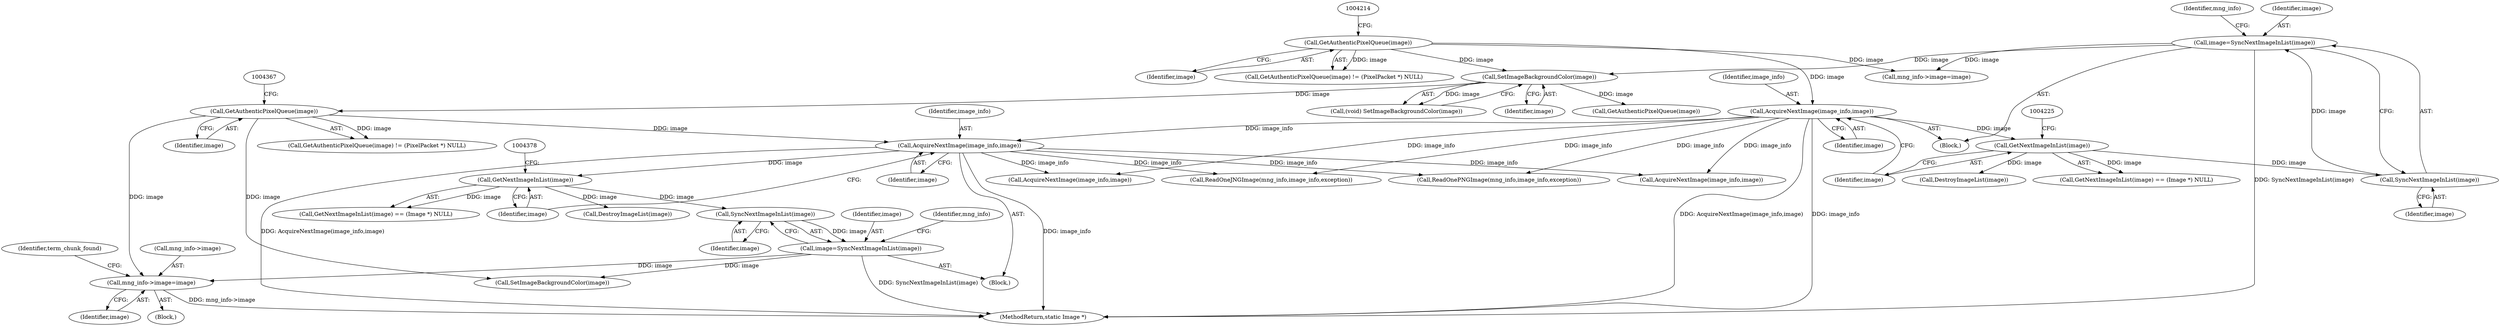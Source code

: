 digraph "0_ImageMagick_22e0310345499ffe906c604428f2a3a668942b05@pointer" {
"1004387" [label="(Call,mng_info->image=image)"];
"1004364" [label="(Call,GetAuthenticPixelQueue(image))"];
"1004319" [label="(Call,SetImageBackgroundColor(image))"];
"1004211" [label="(Call,GetAuthenticPixelQueue(image))"];
"1004230" [label="(Call,image=SyncNextImageInList(image))"];
"1004232" [label="(Call,SyncNextImageInList(image))"];
"1004222" [label="(Call,GetNextImageInList(image))"];
"1004217" [label="(Call,AcquireNextImage(image_info,image))"];
"1004383" [label="(Call,image=SyncNextImageInList(image))"];
"1004385" [label="(Call,SyncNextImageInList(image))"];
"1004375" [label="(Call,GetNextImageInList(image))"];
"1004370" [label="(Call,AcquireNextImage(image_info,image))"];
"1004232" [label="(Call,SyncNextImageInList(image))"];
"1004222" [label="(Call,GetNextImageInList(image))"];
"1004384" [label="(Identifier,image)"];
"1004369" [label="(Block,)"];
"1004365" [label="(Identifier,image)"];
"1004319" [label="(Call,SetImageBackgroundColor(image))"];
"1004218" [label="(Identifier,image_info)"];
"1004724" [label="(Call,ReadOneJNGImage(mng_info,image_info,exception))"];
"1004372" [label="(Identifier,image)"];
"1004387" [label="(Call,mng_info->image=image)"];
"1004370" [label="(Call,AcquireNextImage(image_info,image))"];
"1004383" [label="(Call,image=SyncNextImageInList(image))"];
"1004477" [label="(Call,SetImageBackgroundColor(image))"];
"1007383" [label="(MethodReturn,static Image *)"];
"1004219" [label="(Identifier,image)"];
"1004212" [label="(Identifier,image)"];
"1004389" [label="(Identifier,mng_info)"];
"1004386" [label="(Identifier,image)"];
"1004376" [label="(Identifier,image)"];
"1004221" [label="(Call,GetNextImageInList(image) == (Image *) NULL)"];
"1004391" [label="(Identifier,image)"];
"1004375" [label="(Call,GetNextImageInList(image))"];
"1004528" [label="(Call,AcquireNextImage(image_info,image))"];
"1004381" [label="(Call,DestroyImageList(image))"];
"1004361" [label="(Block,)"];
"1004231" [label="(Identifier,image)"];
"1004388" [label="(Call,mng_info->image)"];
"1004317" [label="(Call,(void) SetImageBackgroundColor(image))"];
"1004223" [label="(Identifier,image)"];
"1004393" [label="(Identifier,term_chunk_found)"];
"1004216" [label="(Block,)"];
"1006734" [label="(Call,AcquireNextImage(image_info,image))"];
"1004717" [label="(Call,ReadOnePNGImage(mng_info,image_info,exception))"];
"1004236" [label="(Identifier,mng_info)"];
"1004217" [label="(Call,AcquireNextImage(image_info,image))"];
"1004320" [label="(Identifier,image)"];
"1004364" [label="(Call,GetAuthenticPixelQueue(image))"];
"1004233" [label="(Identifier,image)"];
"1004522" [label="(Call,GetAuthenticPixelQueue(image))"];
"1004371" [label="(Identifier,image_info)"];
"1004210" [label="(Call,GetAuthenticPixelQueue(image) != (PixelPacket *) NULL)"];
"1004374" [label="(Call,GetNextImageInList(image) == (Image *) NULL)"];
"1004228" [label="(Call,DestroyImageList(image))"];
"1004234" [label="(Call,mng_info->image=image)"];
"1004230" [label="(Call,image=SyncNextImageInList(image))"];
"1004385" [label="(Call,SyncNextImageInList(image))"];
"1004211" [label="(Call,GetAuthenticPixelQueue(image))"];
"1004363" [label="(Call,GetAuthenticPixelQueue(image) != (PixelPacket *) NULL)"];
"1004387" -> "1004361"  [label="AST: "];
"1004387" -> "1004391"  [label="CFG: "];
"1004388" -> "1004387"  [label="AST: "];
"1004391" -> "1004387"  [label="AST: "];
"1004393" -> "1004387"  [label="CFG: "];
"1004387" -> "1007383"  [label="DDG: mng_info->image"];
"1004364" -> "1004387"  [label="DDG: image"];
"1004383" -> "1004387"  [label="DDG: image"];
"1004364" -> "1004363"  [label="AST: "];
"1004364" -> "1004365"  [label="CFG: "];
"1004365" -> "1004364"  [label="AST: "];
"1004367" -> "1004364"  [label="CFG: "];
"1004364" -> "1004363"  [label="DDG: image"];
"1004319" -> "1004364"  [label="DDG: image"];
"1004364" -> "1004370"  [label="DDG: image"];
"1004364" -> "1004477"  [label="DDG: image"];
"1004319" -> "1004317"  [label="AST: "];
"1004319" -> "1004320"  [label="CFG: "];
"1004320" -> "1004319"  [label="AST: "];
"1004317" -> "1004319"  [label="CFG: "];
"1004319" -> "1004317"  [label="DDG: image"];
"1004211" -> "1004319"  [label="DDG: image"];
"1004230" -> "1004319"  [label="DDG: image"];
"1004319" -> "1004522"  [label="DDG: image"];
"1004211" -> "1004210"  [label="AST: "];
"1004211" -> "1004212"  [label="CFG: "];
"1004212" -> "1004211"  [label="AST: "];
"1004214" -> "1004211"  [label="CFG: "];
"1004211" -> "1004210"  [label="DDG: image"];
"1004211" -> "1004217"  [label="DDG: image"];
"1004211" -> "1004234"  [label="DDG: image"];
"1004230" -> "1004216"  [label="AST: "];
"1004230" -> "1004232"  [label="CFG: "];
"1004231" -> "1004230"  [label="AST: "];
"1004232" -> "1004230"  [label="AST: "];
"1004236" -> "1004230"  [label="CFG: "];
"1004230" -> "1007383"  [label="DDG: SyncNextImageInList(image)"];
"1004232" -> "1004230"  [label="DDG: image"];
"1004230" -> "1004234"  [label="DDG: image"];
"1004232" -> "1004233"  [label="CFG: "];
"1004233" -> "1004232"  [label="AST: "];
"1004222" -> "1004232"  [label="DDG: image"];
"1004222" -> "1004221"  [label="AST: "];
"1004222" -> "1004223"  [label="CFG: "];
"1004223" -> "1004222"  [label="AST: "];
"1004225" -> "1004222"  [label="CFG: "];
"1004222" -> "1004221"  [label="DDG: image"];
"1004217" -> "1004222"  [label="DDG: image"];
"1004222" -> "1004228"  [label="DDG: image"];
"1004217" -> "1004216"  [label="AST: "];
"1004217" -> "1004219"  [label="CFG: "];
"1004218" -> "1004217"  [label="AST: "];
"1004219" -> "1004217"  [label="AST: "];
"1004223" -> "1004217"  [label="CFG: "];
"1004217" -> "1007383"  [label="DDG: AcquireNextImage(image_info,image)"];
"1004217" -> "1007383"  [label="DDG: image_info"];
"1004217" -> "1004370"  [label="DDG: image_info"];
"1004217" -> "1004528"  [label="DDG: image_info"];
"1004217" -> "1004717"  [label="DDG: image_info"];
"1004217" -> "1004724"  [label="DDG: image_info"];
"1004217" -> "1006734"  [label="DDG: image_info"];
"1004383" -> "1004369"  [label="AST: "];
"1004383" -> "1004385"  [label="CFG: "];
"1004384" -> "1004383"  [label="AST: "];
"1004385" -> "1004383"  [label="AST: "];
"1004389" -> "1004383"  [label="CFG: "];
"1004383" -> "1007383"  [label="DDG: SyncNextImageInList(image)"];
"1004385" -> "1004383"  [label="DDG: image"];
"1004383" -> "1004477"  [label="DDG: image"];
"1004385" -> "1004386"  [label="CFG: "];
"1004386" -> "1004385"  [label="AST: "];
"1004375" -> "1004385"  [label="DDG: image"];
"1004375" -> "1004374"  [label="AST: "];
"1004375" -> "1004376"  [label="CFG: "];
"1004376" -> "1004375"  [label="AST: "];
"1004378" -> "1004375"  [label="CFG: "];
"1004375" -> "1004374"  [label="DDG: image"];
"1004370" -> "1004375"  [label="DDG: image"];
"1004375" -> "1004381"  [label="DDG: image"];
"1004370" -> "1004369"  [label="AST: "];
"1004370" -> "1004372"  [label="CFG: "];
"1004371" -> "1004370"  [label="AST: "];
"1004372" -> "1004370"  [label="AST: "];
"1004376" -> "1004370"  [label="CFG: "];
"1004370" -> "1007383"  [label="DDG: AcquireNextImage(image_info,image)"];
"1004370" -> "1007383"  [label="DDG: image_info"];
"1004370" -> "1004528"  [label="DDG: image_info"];
"1004370" -> "1004717"  [label="DDG: image_info"];
"1004370" -> "1004724"  [label="DDG: image_info"];
"1004370" -> "1006734"  [label="DDG: image_info"];
}
